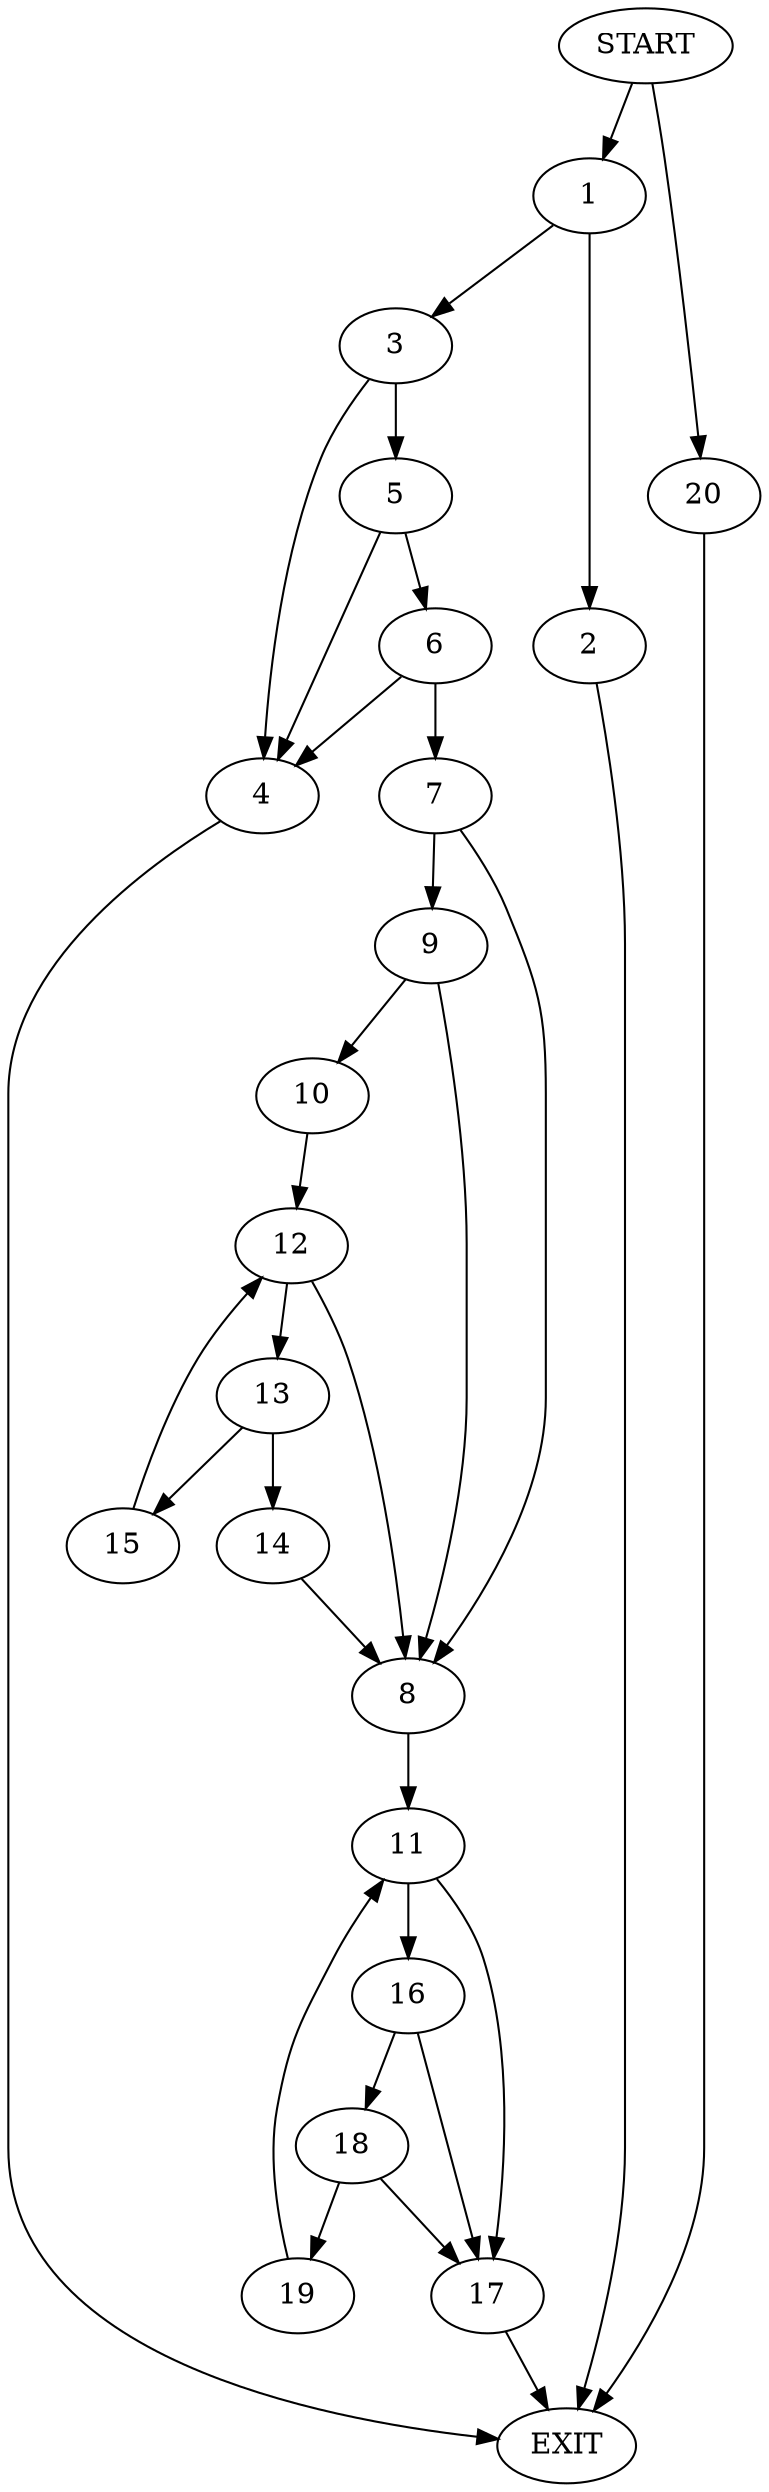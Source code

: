 digraph {
0 [label="START"]
21 [label="EXIT"]
0 -> 1
1 -> 2
1 -> 3
2 -> 21
3 -> 4
3 -> 5
5 -> 4
5 -> 6
4 -> 21
6 -> 7
6 -> 4
7 -> 8
7 -> 9
9 -> 8
9 -> 10
8 -> 11
10 -> 12
12 -> 8
12 -> 13
13 -> 14
13 -> 15
14 -> 8
15 -> 12
11 -> 16
11 -> 17
16 -> 18
16 -> 17
17 -> 21
18 -> 17
18 -> 19
19 -> 11
0 -> 20
20 -> 21
}
